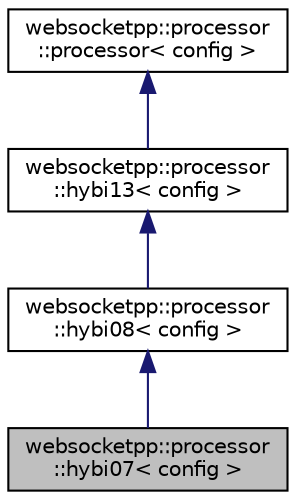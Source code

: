 digraph "websocketpp::processor::hybi07&lt; config &gt;"
{
  edge [fontname="Helvetica",fontsize="10",labelfontname="Helvetica",labelfontsize="10"];
  node [fontname="Helvetica",fontsize="10",shape=record];
  Node0 [label="websocketpp::processor\l::hybi07\< config \>",height=0.2,width=0.4,color="black", fillcolor="grey75", style="filled", fontcolor="black"];
  Node1 -> Node0 [dir="back",color="midnightblue",fontsize="10",style="solid"];
  Node1 [label="websocketpp::processor\l::hybi08\< config \>",height=0.2,width=0.4,color="black", fillcolor="white", style="filled",URL="$classwebsocketpp_1_1processor_1_1hybi08.html",tooltip="Processor for Hybi Draft version 08. "];
  Node2 -> Node1 [dir="back",color="midnightblue",fontsize="10",style="solid"];
  Node2 [label="websocketpp::processor\l::hybi13\< config \>",height=0.2,width=0.4,color="black", fillcolor="white", style="filled",URL="$classwebsocketpp_1_1processor_1_1hybi13.html",tooltip="Processor for Hybi version 13 (RFC6455) "];
  Node3 -> Node2 [dir="back",color="midnightblue",fontsize="10",style="solid"];
  Node3 [label="websocketpp::processor\l::processor\< config \>",height=0.2,width=0.4,color="black", fillcolor="white", style="filled",URL="$classwebsocketpp_1_1processor_1_1processor.html",tooltip="WebSocket protocol processor abstract base class. "];
}
